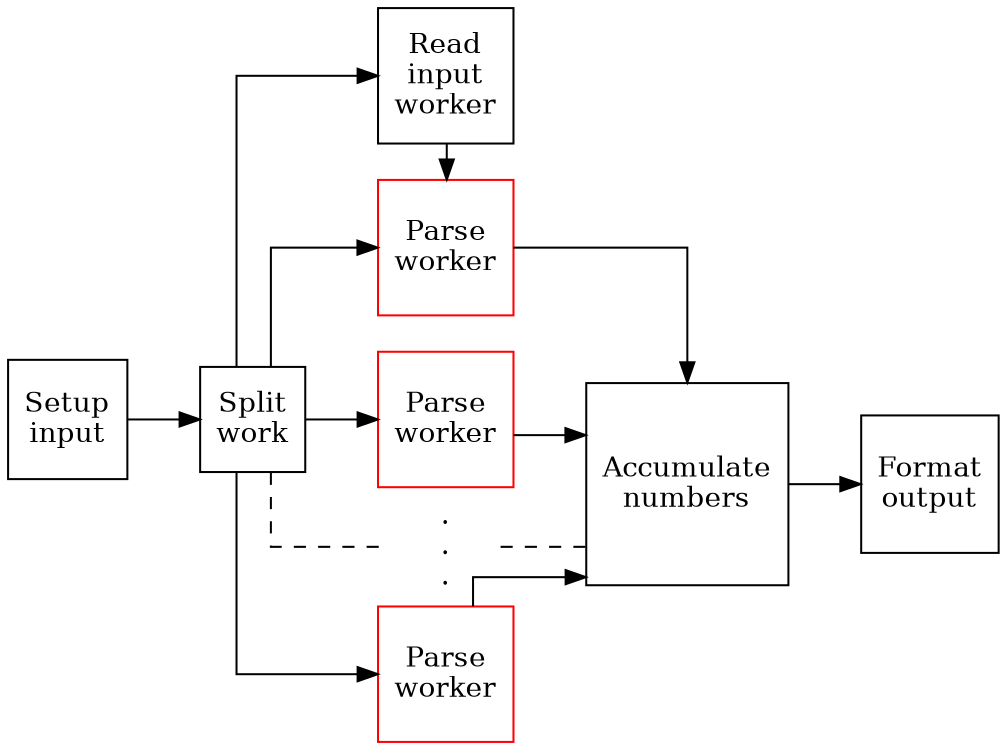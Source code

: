 digraph PET {
    rankdir = LR;
    size="8,5"
    splines=ortho;
    node [shape = square];

    subgraph {
        rankdir = TB;
        rank="same";
        read
        parse3 [shape="none",label=<.<br/>.<br/>.>,height="0.3",margin="0",fixedsize="true"]
        read->parse1
        parse1->parse2,parse2->parse3,parse3->parse4 [style="invis"]
    }

    read [label=<Read<br/>input<br/>worker>]

    setup [label=<Setup<br/>input>]
    setup -> split
    split [label=<Split<br/>work>];
    split -> read;
    split -> parse1,parse2,parse4 -> merge;
    split -> parse3->merge [style="dashed",arrowhead="none"]


    parse1, parse2, parse4 [label=<Parse<br/>worker>,color=red];

    merge [label=<Accumulate<br/>numbers>]
    output [label=<Format<br/>output>]

    merge->output
}


